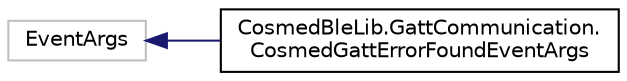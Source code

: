 digraph "Graphical Class Hierarchy"
{
 // LATEX_PDF_SIZE
  edge [fontname="Helvetica",fontsize="10",labelfontname="Helvetica",labelfontsize="10"];
  node [fontname="Helvetica",fontsize="10",shape=record];
  rankdir="LR";
  Node9 [label="EventArgs",height=0.2,width=0.4,color="grey75", fillcolor="white", style="filled",tooltip=" "];
  Node9 -> Node0 [dir="back",color="midnightblue",fontsize="10",style="solid",fontname="Helvetica"];
  Node0 [label="CosmedBleLib.GattCommunication.\lCosmedGattErrorFoundEventArgs",height=0.2,width=0.4,color="black", fillcolor="white", style="filled",URL="$class_cosmed_ble_lib_1_1_gatt_communication_1_1_cosmed_gatt_error_found_event_args.html",tooltip="Characteristic wrapper"];
}
